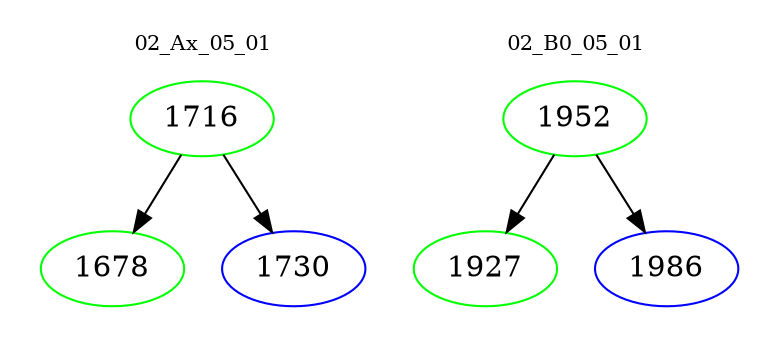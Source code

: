 digraph{
subgraph cluster_0 {
color = white
label = "02_Ax_05_01";
fontsize=10;
T0_1716 [label="1716", color="green"]
T0_1716 -> T0_1678 [color="black"]
T0_1678 [label="1678", color="green"]
T0_1716 -> T0_1730 [color="black"]
T0_1730 [label="1730", color="blue"]
}
subgraph cluster_1 {
color = white
label = "02_B0_05_01";
fontsize=10;
T1_1952 [label="1952", color="green"]
T1_1952 -> T1_1927 [color="black"]
T1_1927 [label="1927", color="green"]
T1_1952 -> T1_1986 [color="black"]
T1_1986 [label="1986", color="blue"]
}
}
